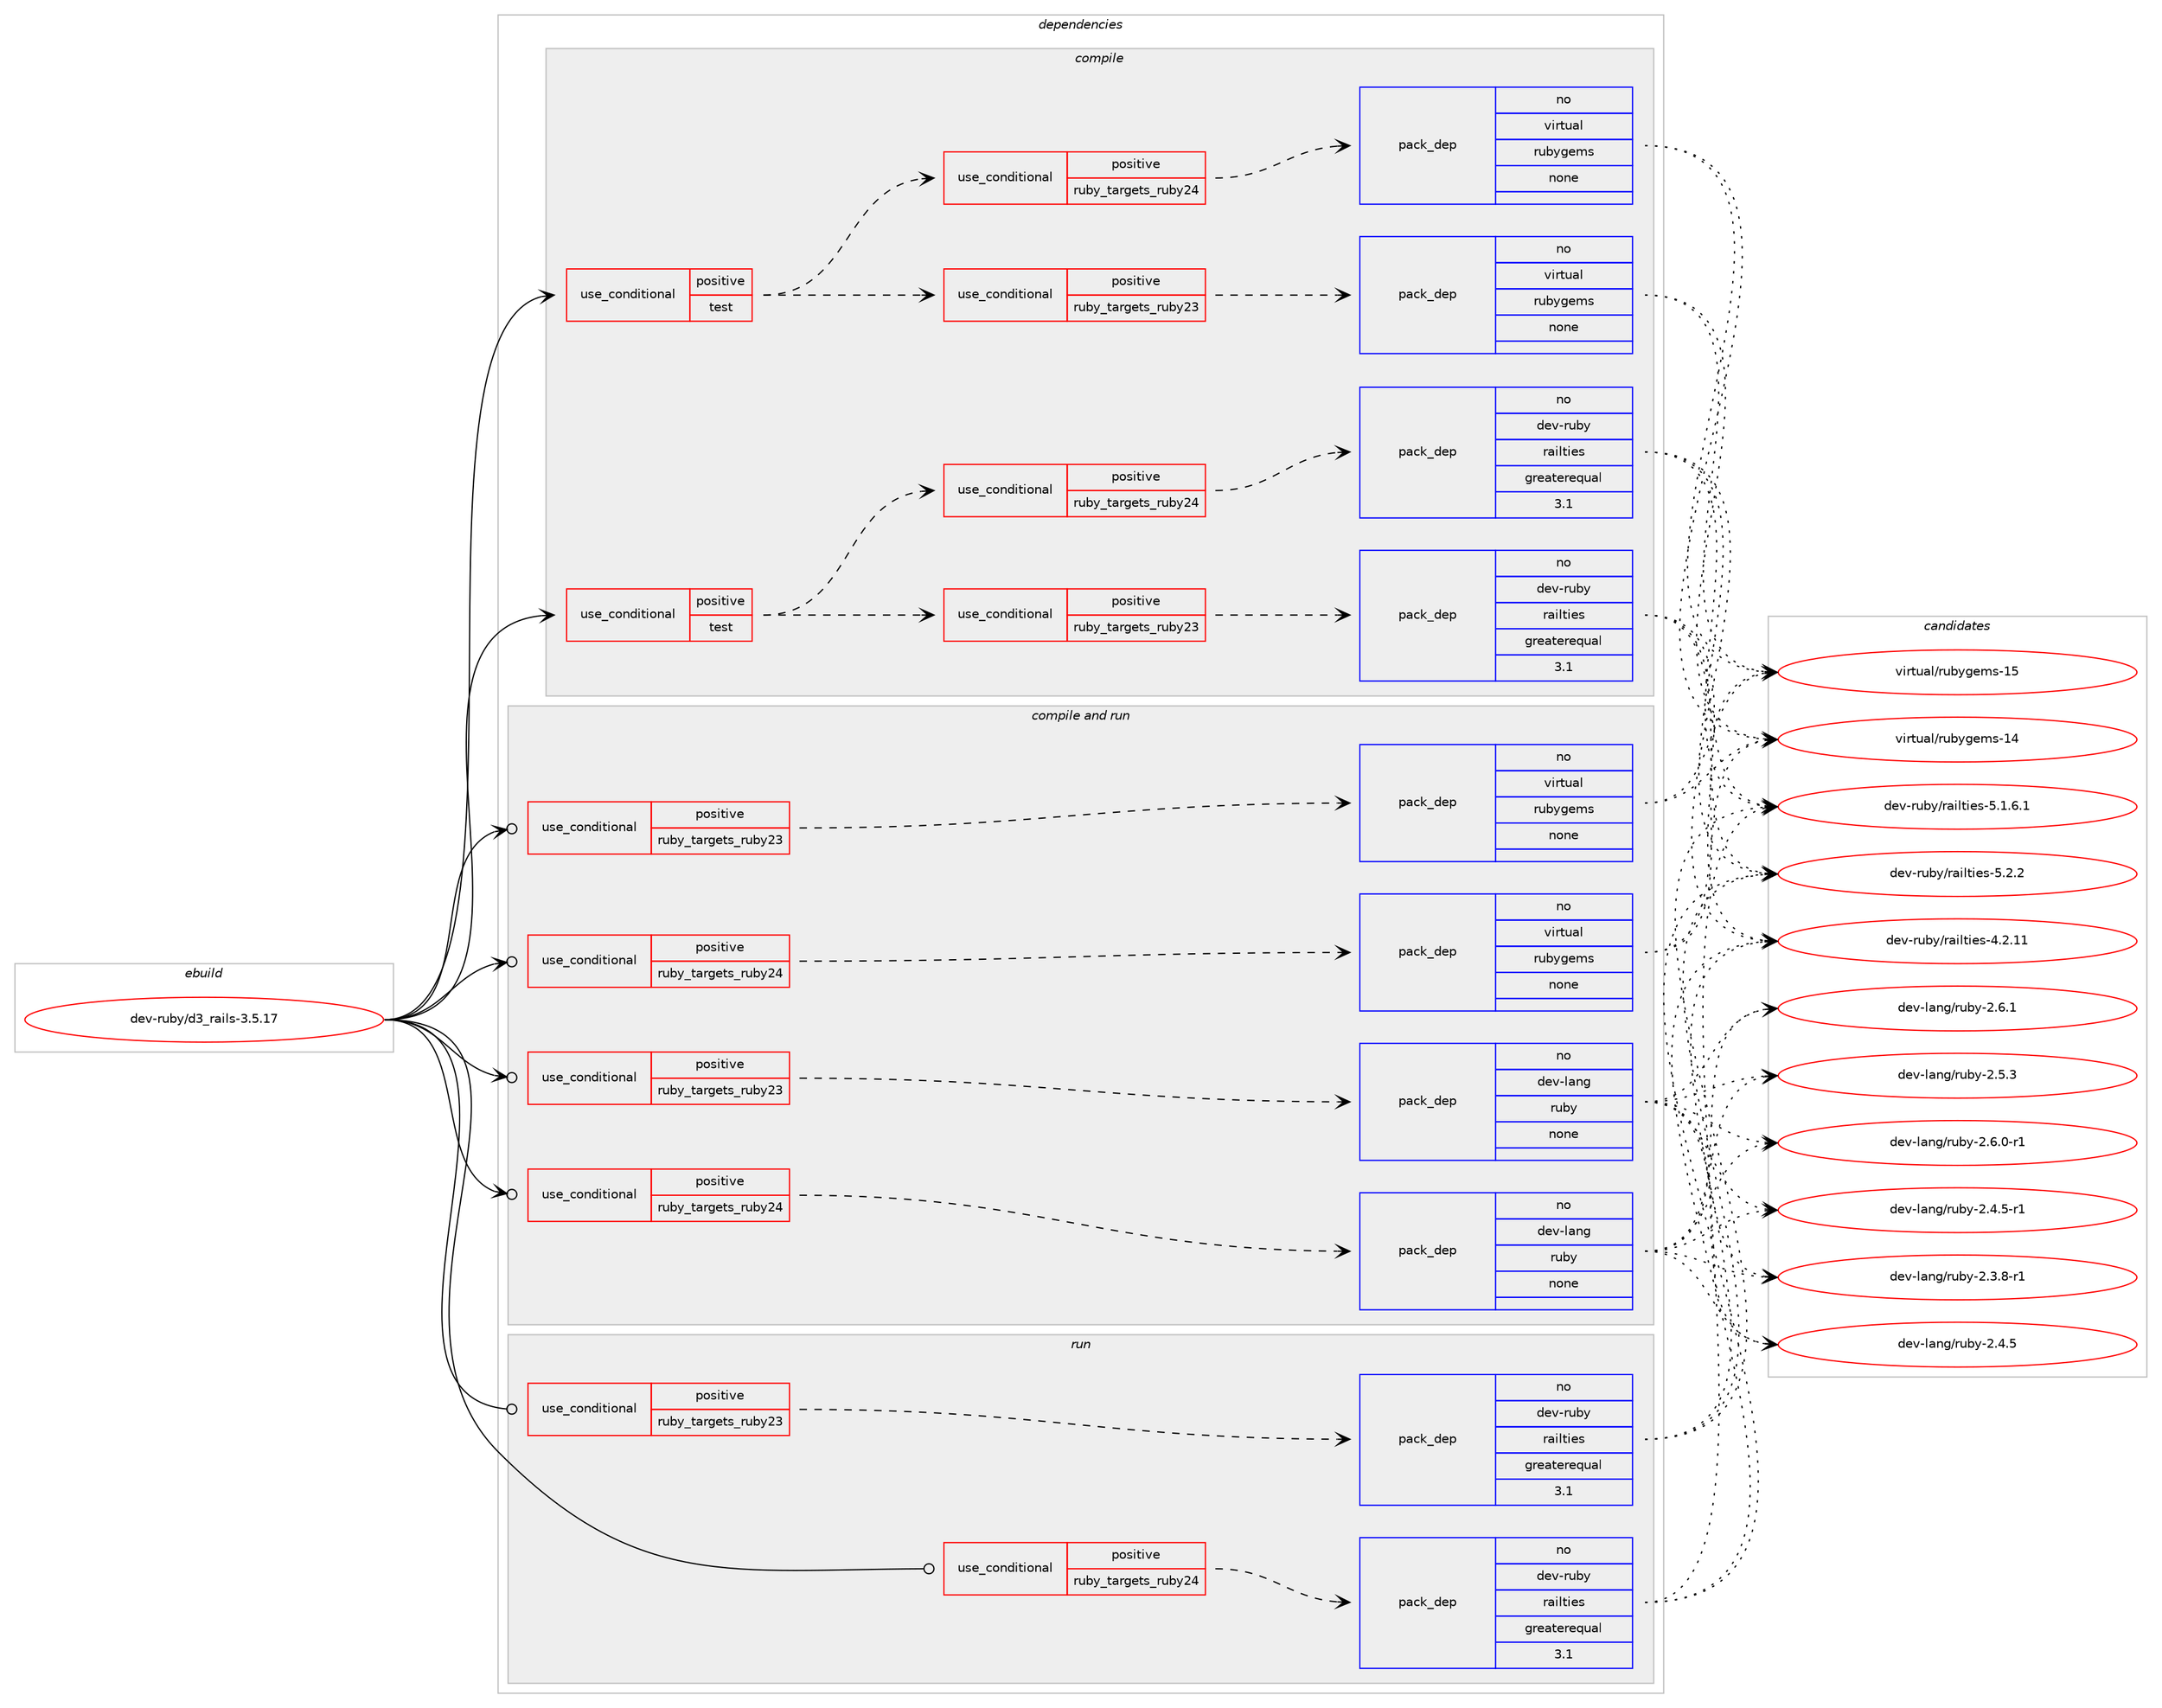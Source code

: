 digraph prolog {

# *************
# Graph options
# *************

newrank=true;
concentrate=true;
compound=true;
graph [rankdir=LR,fontname=Helvetica,fontsize=10,ranksep=1.5];#, ranksep=2.5, nodesep=0.2];
edge  [arrowhead=vee];
node  [fontname=Helvetica,fontsize=10];

# **********
# The ebuild
# **********

subgraph cluster_leftcol {
color=gray;
rank=same;
label=<<i>ebuild</i>>;
id [label="dev-ruby/d3_rails-3.5.17", color=red, width=4, href="../dev-ruby/d3_rails-3.5.17.svg"];
}

# ****************
# The dependencies
# ****************

subgraph cluster_midcol {
color=gray;
label=<<i>dependencies</i>>;
subgraph cluster_compile {
fillcolor="#eeeeee";
style=filled;
label=<<i>compile</i>>;
subgraph cond397609 {
dependency1489236 [label=<<TABLE BORDER="0" CELLBORDER="1" CELLSPACING="0" CELLPADDING="4"><TR><TD ROWSPAN="3" CELLPADDING="10">use_conditional</TD></TR><TR><TD>positive</TD></TR><TR><TD>test</TD></TR></TABLE>>, shape=none, color=red];
subgraph cond397610 {
dependency1489237 [label=<<TABLE BORDER="0" CELLBORDER="1" CELLSPACING="0" CELLPADDING="4"><TR><TD ROWSPAN="3" CELLPADDING="10">use_conditional</TD></TR><TR><TD>positive</TD></TR><TR><TD>ruby_targets_ruby23</TD></TR></TABLE>>, shape=none, color=red];
subgraph pack1068183 {
dependency1489238 [label=<<TABLE BORDER="0" CELLBORDER="1" CELLSPACING="0" CELLPADDING="4" WIDTH="220"><TR><TD ROWSPAN="6" CELLPADDING="30">pack_dep</TD></TR><TR><TD WIDTH="110">no</TD></TR><TR><TD>dev-ruby</TD></TR><TR><TD>railties</TD></TR><TR><TD>greaterequal</TD></TR><TR><TD>3.1</TD></TR></TABLE>>, shape=none, color=blue];
}
dependency1489237:e -> dependency1489238:w [weight=20,style="dashed",arrowhead="vee"];
}
dependency1489236:e -> dependency1489237:w [weight=20,style="dashed",arrowhead="vee"];
subgraph cond397611 {
dependency1489239 [label=<<TABLE BORDER="0" CELLBORDER="1" CELLSPACING="0" CELLPADDING="4"><TR><TD ROWSPAN="3" CELLPADDING="10">use_conditional</TD></TR><TR><TD>positive</TD></TR><TR><TD>ruby_targets_ruby24</TD></TR></TABLE>>, shape=none, color=red];
subgraph pack1068184 {
dependency1489240 [label=<<TABLE BORDER="0" CELLBORDER="1" CELLSPACING="0" CELLPADDING="4" WIDTH="220"><TR><TD ROWSPAN="6" CELLPADDING="30">pack_dep</TD></TR><TR><TD WIDTH="110">no</TD></TR><TR><TD>dev-ruby</TD></TR><TR><TD>railties</TD></TR><TR><TD>greaterequal</TD></TR><TR><TD>3.1</TD></TR></TABLE>>, shape=none, color=blue];
}
dependency1489239:e -> dependency1489240:w [weight=20,style="dashed",arrowhead="vee"];
}
dependency1489236:e -> dependency1489239:w [weight=20,style="dashed",arrowhead="vee"];
}
id:e -> dependency1489236:w [weight=20,style="solid",arrowhead="vee"];
subgraph cond397612 {
dependency1489241 [label=<<TABLE BORDER="0" CELLBORDER="1" CELLSPACING="0" CELLPADDING="4"><TR><TD ROWSPAN="3" CELLPADDING="10">use_conditional</TD></TR><TR><TD>positive</TD></TR><TR><TD>test</TD></TR></TABLE>>, shape=none, color=red];
subgraph cond397613 {
dependency1489242 [label=<<TABLE BORDER="0" CELLBORDER="1" CELLSPACING="0" CELLPADDING="4"><TR><TD ROWSPAN="3" CELLPADDING="10">use_conditional</TD></TR><TR><TD>positive</TD></TR><TR><TD>ruby_targets_ruby23</TD></TR></TABLE>>, shape=none, color=red];
subgraph pack1068185 {
dependency1489243 [label=<<TABLE BORDER="0" CELLBORDER="1" CELLSPACING="0" CELLPADDING="4" WIDTH="220"><TR><TD ROWSPAN="6" CELLPADDING="30">pack_dep</TD></TR><TR><TD WIDTH="110">no</TD></TR><TR><TD>virtual</TD></TR><TR><TD>rubygems</TD></TR><TR><TD>none</TD></TR><TR><TD></TD></TR></TABLE>>, shape=none, color=blue];
}
dependency1489242:e -> dependency1489243:w [weight=20,style="dashed",arrowhead="vee"];
}
dependency1489241:e -> dependency1489242:w [weight=20,style="dashed",arrowhead="vee"];
subgraph cond397614 {
dependency1489244 [label=<<TABLE BORDER="0" CELLBORDER="1" CELLSPACING="0" CELLPADDING="4"><TR><TD ROWSPAN="3" CELLPADDING="10">use_conditional</TD></TR><TR><TD>positive</TD></TR><TR><TD>ruby_targets_ruby24</TD></TR></TABLE>>, shape=none, color=red];
subgraph pack1068186 {
dependency1489245 [label=<<TABLE BORDER="0" CELLBORDER="1" CELLSPACING="0" CELLPADDING="4" WIDTH="220"><TR><TD ROWSPAN="6" CELLPADDING="30">pack_dep</TD></TR><TR><TD WIDTH="110">no</TD></TR><TR><TD>virtual</TD></TR><TR><TD>rubygems</TD></TR><TR><TD>none</TD></TR><TR><TD></TD></TR></TABLE>>, shape=none, color=blue];
}
dependency1489244:e -> dependency1489245:w [weight=20,style="dashed",arrowhead="vee"];
}
dependency1489241:e -> dependency1489244:w [weight=20,style="dashed",arrowhead="vee"];
}
id:e -> dependency1489241:w [weight=20,style="solid",arrowhead="vee"];
}
subgraph cluster_compileandrun {
fillcolor="#eeeeee";
style=filled;
label=<<i>compile and run</i>>;
subgraph cond397615 {
dependency1489246 [label=<<TABLE BORDER="0" CELLBORDER="1" CELLSPACING="0" CELLPADDING="4"><TR><TD ROWSPAN="3" CELLPADDING="10">use_conditional</TD></TR><TR><TD>positive</TD></TR><TR><TD>ruby_targets_ruby23</TD></TR></TABLE>>, shape=none, color=red];
subgraph pack1068187 {
dependency1489247 [label=<<TABLE BORDER="0" CELLBORDER="1" CELLSPACING="0" CELLPADDING="4" WIDTH="220"><TR><TD ROWSPAN="6" CELLPADDING="30">pack_dep</TD></TR><TR><TD WIDTH="110">no</TD></TR><TR><TD>dev-lang</TD></TR><TR><TD>ruby</TD></TR><TR><TD>none</TD></TR><TR><TD></TD></TR></TABLE>>, shape=none, color=blue];
}
dependency1489246:e -> dependency1489247:w [weight=20,style="dashed",arrowhead="vee"];
}
id:e -> dependency1489246:w [weight=20,style="solid",arrowhead="odotvee"];
subgraph cond397616 {
dependency1489248 [label=<<TABLE BORDER="0" CELLBORDER="1" CELLSPACING="0" CELLPADDING="4"><TR><TD ROWSPAN="3" CELLPADDING="10">use_conditional</TD></TR><TR><TD>positive</TD></TR><TR><TD>ruby_targets_ruby23</TD></TR></TABLE>>, shape=none, color=red];
subgraph pack1068188 {
dependency1489249 [label=<<TABLE BORDER="0" CELLBORDER="1" CELLSPACING="0" CELLPADDING="4" WIDTH="220"><TR><TD ROWSPAN="6" CELLPADDING="30">pack_dep</TD></TR><TR><TD WIDTH="110">no</TD></TR><TR><TD>virtual</TD></TR><TR><TD>rubygems</TD></TR><TR><TD>none</TD></TR><TR><TD></TD></TR></TABLE>>, shape=none, color=blue];
}
dependency1489248:e -> dependency1489249:w [weight=20,style="dashed",arrowhead="vee"];
}
id:e -> dependency1489248:w [weight=20,style="solid",arrowhead="odotvee"];
subgraph cond397617 {
dependency1489250 [label=<<TABLE BORDER="0" CELLBORDER="1" CELLSPACING="0" CELLPADDING="4"><TR><TD ROWSPAN="3" CELLPADDING="10">use_conditional</TD></TR><TR><TD>positive</TD></TR><TR><TD>ruby_targets_ruby24</TD></TR></TABLE>>, shape=none, color=red];
subgraph pack1068189 {
dependency1489251 [label=<<TABLE BORDER="0" CELLBORDER="1" CELLSPACING="0" CELLPADDING="4" WIDTH="220"><TR><TD ROWSPAN="6" CELLPADDING="30">pack_dep</TD></TR><TR><TD WIDTH="110">no</TD></TR><TR><TD>dev-lang</TD></TR><TR><TD>ruby</TD></TR><TR><TD>none</TD></TR><TR><TD></TD></TR></TABLE>>, shape=none, color=blue];
}
dependency1489250:e -> dependency1489251:w [weight=20,style="dashed",arrowhead="vee"];
}
id:e -> dependency1489250:w [weight=20,style="solid",arrowhead="odotvee"];
subgraph cond397618 {
dependency1489252 [label=<<TABLE BORDER="0" CELLBORDER="1" CELLSPACING="0" CELLPADDING="4"><TR><TD ROWSPAN="3" CELLPADDING="10">use_conditional</TD></TR><TR><TD>positive</TD></TR><TR><TD>ruby_targets_ruby24</TD></TR></TABLE>>, shape=none, color=red];
subgraph pack1068190 {
dependency1489253 [label=<<TABLE BORDER="0" CELLBORDER="1" CELLSPACING="0" CELLPADDING="4" WIDTH="220"><TR><TD ROWSPAN="6" CELLPADDING="30">pack_dep</TD></TR><TR><TD WIDTH="110">no</TD></TR><TR><TD>virtual</TD></TR><TR><TD>rubygems</TD></TR><TR><TD>none</TD></TR><TR><TD></TD></TR></TABLE>>, shape=none, color=blue];
}
dependency1489252:e -> dependency1489253:w [weight=20,style="dashed",arrowhead="vee"];
}
id:e -> dependency1489252:w [weight=20,style="solid",arrowhead="odotvee"];
}
subgraph cluster_run {
fillcolor="#eeeeee";
style=filled;
label=<<i>run</i>>;
subgraph cond397619 {
dependency1489254 [label=<<TABLE BORDER="0" CELLBORDER="1" CELLSPACING="0" CELLPADDING="4"><TR><TD ROWSPAN="3" CELLPADDING="10">use_conditional</TD></TR><TR><TD>positive</TD></TR><TR><TD>ruby_targets_ruby23</TD></TR></TABLE>>, shape=none, color=red];
subgraph pack1068191 {
dependency1489255 [label=<<TABLE BORDER="0" CELLBORDER="1" CELLSPACING="0" CELLPADDING="4" WIDTH="220"><TR><TD ROWSPAN="6" CELLPADDING="30">pack_dep</TD></TR><TR><TD WIDTH="110">no</TD></TR><TR><TD>dev-ruby</TD></TR><TR><TD>railties</TD></TR><TR><TD>greaterequal</TD></TR><TR><TD>3.1</TD></TR></TABLE>>, shape=none, color=blue];
}
dependency1489254:e -> dependency1489255:w [weight=20,style="dashed",arrowhead="vee"];
}
id:e -> dependency1489254:w [weight=20,style="solid",arrowhead="odot"];
subgraph cond397620 {
dependency1489256 [label=<<TABLE BORDER="0" CELLBORDER="1" CELLSPACING="0" CELLPADDING="4"><TR><TD ROWSPAN="3" CELLPADDING="10">use_conditional</TD></TR><TR><TD>positive</TD></TR><TR><TD>ruby_targets_ruby24</TD></TR></TABLE>>, shape=none, color=red];
subgraph pack1068192 {
dependency1489257 [label=<<TABLE BORDER="0" CELLBORDER="1" CELLSPACING="0" CELLPADDING="4" WIDTH="220"><TR><TD ROWSPAN="6" CELLPADDING="30">pack_dep</TD></TR><TR><TD WIDTH="110">no</TD></TR><TR><TD>dev-ruby</TD></TR><TR><TD>railties</TD></TR><TR><TD>greaterequal</TD></TR><TR><TD>3.1</TD></TR></TABLE>>, shape=none, color=blue];
}
dependency1489256:e -> dependency1489257:w [weight=20,style="dashed",arrowhead="vee"];
}
id:e -> dependency1489256:w [weight=20,style="solid",arrowhead="odot"];
}
}

# **************
# The candidates
# **************

subgraph cluster_choices {
rank=same;
color=gray;
label=<<i>candidates</i>>;

subgraph choice1068183 {
color=black;
nodesep=1;
choice1001011184511411798121471149710510811610510111545524650464949 [label="dev-ruby/railties-4.2.11", color=red, width=4,href="../dev-ruby/railties-4.2.11.svg"];
choice100101118451141179812147114971051081161051011154553464946544649 [label="dev-ruby/railties-5.1.6.1", color=red, width=4,href="../dev-ruby/railties-5.1.6.1.svg"];
choice10010111845114117981214711497105108116105101115455346504650 [label="dev-ruby/railties-5.2.2", color=red, width=4,href="../dev-ruby/railties-5.2.2.svg"];
dependency1489238:e -> choice1001011184511411798121471149710510811610510111545524650464949:w [style=dotted,weight="100"];
dependency1489238:e -> choice100101118451141179812147114971051081161051011154553464946544649:w [style=dotted,weight="100"];
dependency1489238:e -> choice10010111845114117981214711497105108116105101115455346504650:w [style=dotted,weight="100"];
}
subgraph choice1068184 {
color=black;
nodesep=1;
choice1001011184511411798121471149710510811610510111545524650464949 [label="dev-ruby/railties-4.2.11", color=red, width=4,href="../dev-ruby/railties-4.2.11.svg"];
choice100101118451141179812147114971051081161051011154553464946544649 [label="dev-ruby/railties-5.1.6.1", color=red, width=4,href="../dev-ruby/railties-5.1.6.1.svg"];
choice10010111845114117981214711497105108116105101115455346504650 [label="dev-ruby/railties-5.2.2", color=red, width=4,href="../dev-ruby/railties-5.2.2.svg"];
dependency1489240:e -> choice1001011184511411798121471149710510811610510111545524650464949:w [style=dotted,weight="100"];
dependency1489240:e -> choice100101118451141179812147114971051081161051011154553464946544649:w [style=dotted,weight="100"];
dependency1489240:e -> choice10010111845114117981214711497105108116105101115455346504650:w [style=dotted,weight="100"];
}
subgraph choice1068185 {
color=black;
nodesep=1;
choice118105114116117971084711411798121103101109115454952 [label="virtual/rubygems-14", color=red, width=4,href="../virtual/rubygems-14.svg"];
choice118105114116117971084711411798121103101109115454953 [label="virtual/rubygems-15", color=red, width=4,href="../virtual/rubygems-15.svg"];
dependency1489243:e -> choice118105114116117971084711411798121103101109115454952:w [style=dotted,weight="100"];
dependency1489243:e -> choice118105114116117971084711411798121103101109115454953:w [style=dotted,weight="100"];
}
subgraph choice1068186 {
color=black;
nodesep=1;
choice118105114116117971084711411798121103101109115454952 [label="virtual/rubygems-14", color=red, width=4,href="../virtual/rubygems-14.svg"];
choice118105114116117971084711411798121103101109115454953 [label="virtual/rubygems-15", color=red, width=4,href="../virtual/rubygems-15.svg"];
dependency1489245:e -> choice118105114116117971084711411798121103101109115454952:w [style=dotted,weight="100"];
dependency1489245:e -> choice118105114116117971084711411798121103101109115454953:w [style=dotted,weight="100"];
}
subgraph choice1068187 {
color=black;
nodesep=1;
choice100101118451089711010347114117981214550465146564511449 [label="dev-lang/ruby-2.3.8-r1", color=red, width=4,href="../dev-lang/ruby-2.3.8-r1.svg"];
choice10010111845108971101034711411798121455046524653 [label="dev-lang/ruby-2.4.5", color=red, width=4,href="../dev-lang/ruby-2.4.5.svg"];
choice100101118451089711010347114117981214550465246534511449 [label="dev-lang/ruby-2.4.5-r1", color=red, width=4,href="../dev-lang/ruby-2.4.5-r1.svg"];
choice10010111845108971101034711411798121455046534651 [label="dev-lang/ruby-2.5.3", color=red, width=4,href="../dev-lang/ruby-2.5.3.svg"];
choice100101118451089711010347114117981214550465446484511449 [label="dev-lang/ruby-2.6.0-r1", color=red, width=4,href="../dev-lang/ruby-2.6.0-r1.svg"];
choice10010111845108971101034711411798121455046544649 [label="dev-lang/ruby-2.6.1", color=red, width=4,href="../dev-lang/ruby-2.6.1.svg"];
dependency1489247:e -> choice100101118451089711010347114117981214550465146564511449:w [style=dotted,weight="100"];
dependency1489247:e -> choice10010111845108971101034711411798121455046524653:w [style=dotted,weight="100"];
dependency1489247:e -> choice100101118451089711010347114117981214550465246534511449:w [style=dotted,weight="100"];
dependency1489247:e -> choice10010111845108971101034711411798121455046534651:w [style=dotted,weight="100"];
dependency1489247:e -> choice100101118451089711010347114117981214550465446484511449:w [style=dotted,weight="100"];
dependency1489247:e -> choice10010111845108971101034711411798121455046544649:w [style=dotted,weight="100"];
}
subgraph choice1068188 {
color=black;
nodesep=1;
choice118105114116117971084711411798121103101109115454952 [label="virtual/rubygems-14", color=red, width=4,href="../virtual/rubygems-14.svg"];
choice118105114116117971084711411798121103101109115454953 [label="virtual/rubygems-15", color=red, width=4,href="../virtual/rubygems-15.svg"];
dependency1489249:e -> choice118105114116117971084711411798121103101109115454952:w [style=dotted,weight="100"];
dependency1489249:e -> choice118105114116117971084711411798121103101109115454953:w [style=dotted,weight="100"];
}
subgraph choice1068189 {
color=black;
nodesep=1;
choice100101118451089711010347114117981214550465146564511449 [label="dev-lang/ruby-2.3.8-r1", color=red, width=4,href="../dev-lang/ruby-2.3.8-r1.svg"];
choice10010111845108971101034711411798121455046524653 [label="dev-lang/ruby-2.4.5", color=red, width=4,href="../dev-lang/ruby-2.4.5.svg"];
choice100101118451089711010347114117981214550465246534511449 [label="dev-lang/ruby-2.4.5-r1", color=red, width=4,href="../dev-lang/ruby-2.4.5-r1.svg"];
choice10010111845108971101034711411798121455046534651 [label="dev-lang/ruby-2.5.3", color=red, width=4,href="../dev-lang/ruby-2.5.3.svg"];
choice100101118451089711010347114117981214550465446484511449 [label="dev-lang/ruby-2.6.0-r1", color=red, width=4,href="../dev-lang/ruby-2.6.0-r1.svg"];
choice10010111845108971101034711411798121455046544649 [label="dev-lang/ruby-2.6.1", color=red, width=4,href="../dev-lang/ruby-2.6.1.svg"];
dependency1489251:e -> choice100101118451089711010347114117981214550465146564511449:w [style=dotted,weight="100"];
dependency1489251:e -> choice10010111845108971101034711411798121455046524653:w [style=dotted,weight="100"];
dependency1489251:e -> choice100101118451089711010347114117981214550465246534511449:w [style=dotted,weight="100"];
dependency1489251:e -> choice10010111845108971101034711411798121455046534651:w [style=dotted,weight="100"];
dependency1489251:e -> choice100101118451089711010347114117981214550465446484511449:w [style=dotted,weight="100"];
dependency1489251:e -> choice10010111845108971101034711411798121455046544649:w [style=dotted,weight="100"];
}
subgraph choice1068190 {
color=black;
nodesep=1;
choice118105114116117971084711411798121103101109115454952 [label="virtual/rubygems-14", color=red, width=4,href="../virtual/rubygems-14.svg"];
choice118105114116117971084711411798121103101109115454953 [label="virtual/rubygems-15", color=red, width=4,href="../virtual/rubygems-15.svg"];
dependency1489253:e -> choice118105114116117971084711411798121103101109115454952:w [style=dotted,weight="100"];
dependency1489253:e -> choice118105114116117971084711411798121103101109115454953:w [style=dotted,weight="100"];
}
subgraph choice1068191 {
color=black;
nodesep=1;
choice1001011184511411798121471149710510811610510111545524650464949 [label="dev-ruby/railties-4.2.11", color=red, width=4,href="../dev-ruby/railties-4.2.11.svg"];
choice100101118451141179812147114971051081161051011154553464946544649 [label="dev-ruby/railties-5.1.6.1", color=red, width=4,href="../dev-ruby/railties-5.1.6.1.svg"];
choice10010111845114117981214711497105108116105101115455346504650 [label="dev-ruby/railties-5.2.2", color=red, width=4,href="../dev-ruby/railties-5.2.2.svg"];
dependency1489255:e -> choice1001011184511411798121471149710510811610510111545524650464949:w [style=dotted,weight="100"];
dependency1489255:e -> choice100101118451141179812147114971051081161051011154553464946544649:w [style=dotted,weight="100"];
dependency1489255:e -> choice10010111845114117981214711497105108116105101115455346504650:w [style=dotted,weight="100"];
}
subgraph choice1068192 {
color=black;
nodesep=1;
choice1001011184511411798121471149710510811610510111545524650464949 [label="dev-ruby/railties-4.2.11", color=red, width=4,href="../dev-ruby/railties-4.2.11.svg"];
choice100101118451141179812147114971051081161051011154553464946544649 [label="dev-ruby/railties-5.1.6.1", color=red, width=4,href="../dev-ruby/railties-5.1.6.1.svg"];
choice10010111845114117981214711497105108116105101115455346504650 [label="dev-ruby/railties-5.2.2", color=red, width=4,href="../dev-ruby/railties-5.2.2.svg"];
dependency1489257:e -> choice1001011184511411798121471149710510811610510111545524650464949:w [style=dotted,weight="100"];
dependency1489257:e -> choice100101118451141179812147114971051081161051011154553464946544649:w [style=dotted,weight="100"];
dependency1489257:e -> choice10010111845114117981214711497105108116105101115455346504650:w [style=dotted,weight="100"];
}
}

}

